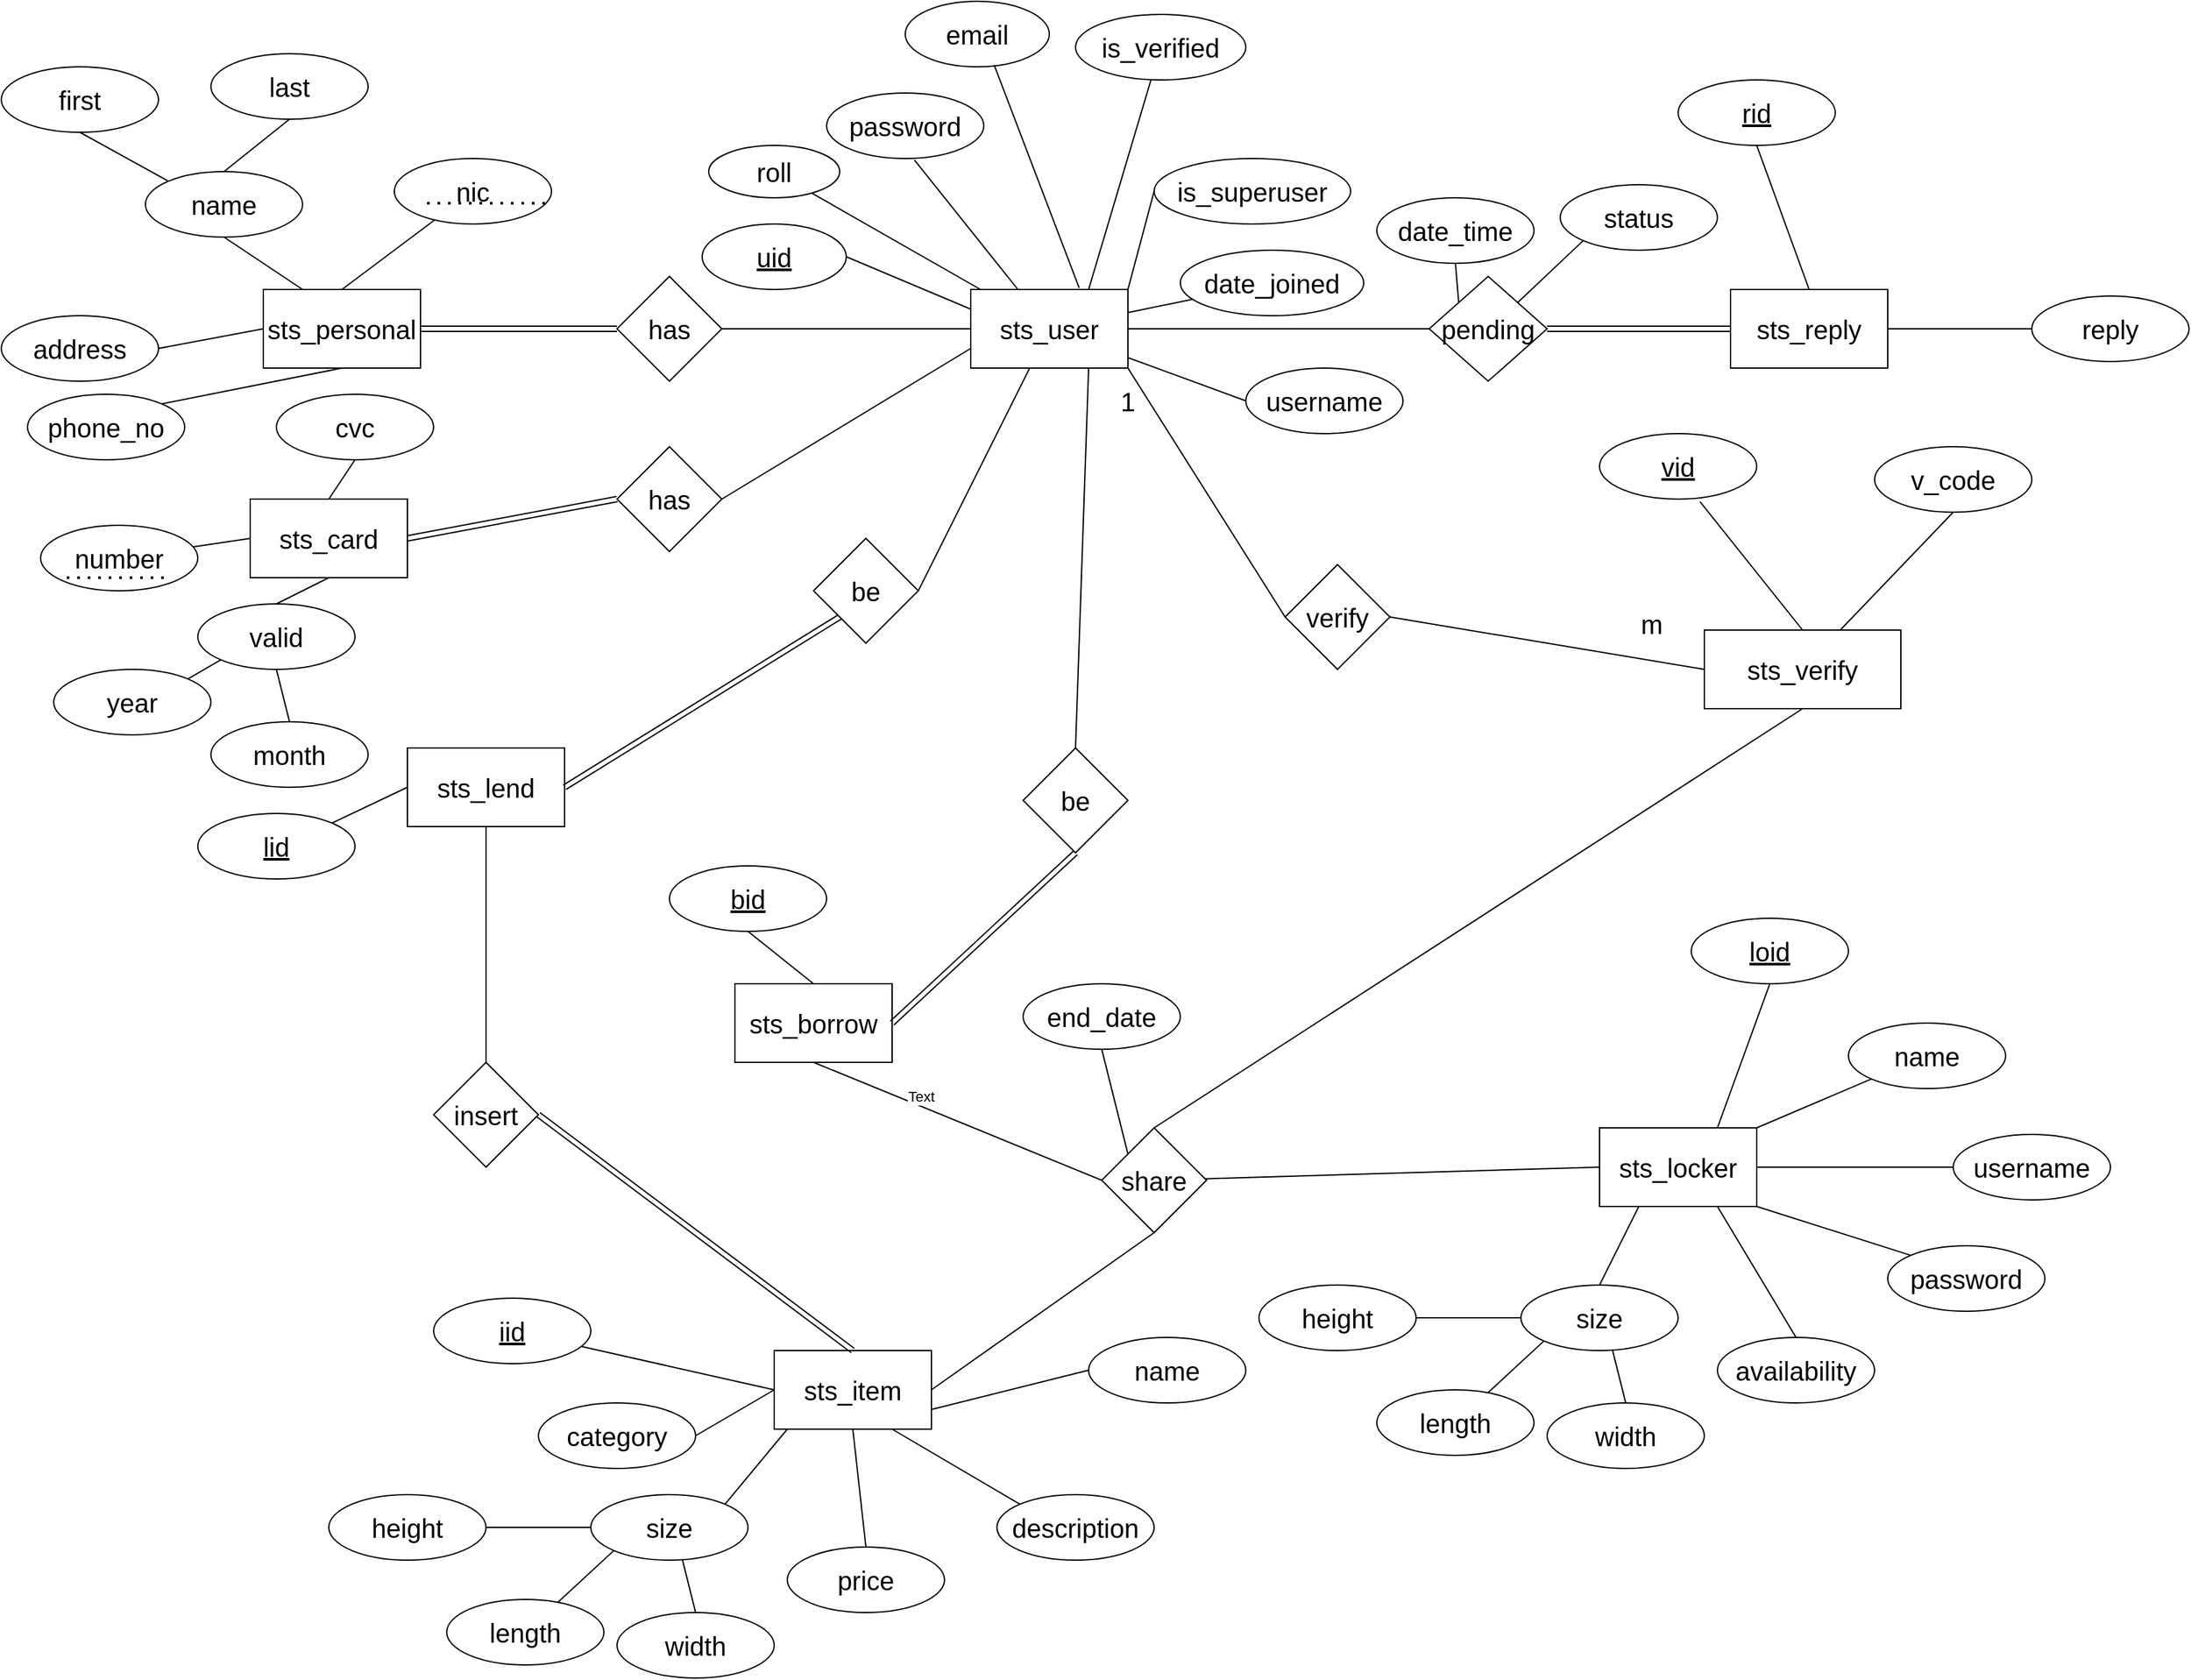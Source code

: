 <mxfile>
    <diagram id="WOlG6YnrC1dtrCcvylxX" name="ER">
        <mxGraphModel dx="2822" dy="1142" grid="1" gridSize="10" guides="1" tooltips="1" connect="1" arrows="1" fold="1" page="1" pageScale="1" pageWidth="850" pageHeight="1100" math="0" shadow="0">
            <root>
                <mxCell id="0"/>
                <mxCell id="1" parent="0"/>
                <mxCell id="2" value="&lt;font style=&quot;font-size: 20px;&quot;&gt;sts_user&lt;/font&gt;" style="rounded=0;whiteSpace=wrap;html=1;" parent="1" vertex="1">
                    <mxGeometry x="370" y="220" width="120" height="60" as="geometry"/>
                </mxCell>
                <mxCell id="3" value="password" style="ellipse;whiteSpace=wrap;html=1;fontSize=20;" parent="1" vertex="1">
                    <mxGeometry x="260" y="70" width="120" height="50" as="geometry"/>
                </mxCell>
                <mxCell id="4" value="is_superuser" style="ellipse;whiteSpace=wrap;html=1;fontSize=20;" parent="1" vertex="1">
                    <mxGeometry x="510" y="120" width="150" height="50" as="geometry"/>
                </mxCell>
                <mxCell id="5" value="email" style="ellipse;whiteSpace=wrap;html=1;fontSize=20;" parent="1" vertex="1">
                    <mxGeometry x="320" width="110" height="50" as="geometry"/>
                </mxCell>
                <mxCell id="6" value="&lt;u&gt;uid&lt;/u&gt;" style="ellipse;whiteSpace=wrap;html=1;fontSize=20;" parent="1" vertex="1">
                    <mxGeometry x="165" y="170" width="110" height="50" as="geometry"/>
                </mxCell>
                <mxCell id="7" value="is_verified" style="ellipse;whiteSpace=wrap;html=1;fontSize=20;" parent="1" vertex="1">
                    <mxGeometry x="450" y="10" width="130" height="50" as="geometry"/>
                </mxCell>
                <mxCell id="8" value="roll" style="ellipse;whiteSpace=wrap;html=1;fontSize=20;" parent="1" vertex="1">
                    <mxGeometry x="170" y="110" width="100" height="40" as="geometry"/>
                </mxCell>
                <mxCell id="9" value="date_joined" style="ellipse;whiteSpace=wrap;html=1;fontSize=20;" parent="1" vertex="1">
                    <mxGeometry x="530" y="190" width="140" height="50" as="geometry"/>
                </mxCell>
                <mxCell id="15" value="" style="endArrow=none;html=1;fontSize=20;exitX=1;exitY=0.5;exitDx=0;exitDy=0;entryX=0;entryY=0.25;entryDx=0;entryDy=0;" parent="1" source="6" target="2" edge="1">
                    <mxGeometry width="50" height="50" relative="1" as="geometry">
                        <mxPoint x="290" y="270" as="sourcePoint"/>
                        <mxPoint x="340" y="220" as="targetPoint"/>
                    </mxGeometry>
                </mxCell>
                <mxCell id="16" value="" style="endArrow=none;html=1;fontSize=20;" parent="1" source="8" target="2" edge="1">
                    <mxGeometry width="50" height="50" relative="1" as="geometry">
                        <mxPoint x="290" y="270" as="sourcePoint"/>
                        <mxPoint x="340" y="220" as="targetPoint"/>
                    </mxGeometry>
                </mxCell>
                <mxCell id="17" value="" style="endArrow=none;html=1;fontSize=20;exitX=0.559;exitY=1.024;exitDx=0;exitDy=0;exitPerimeter=0;" parent="1" source="3" target="2" edge="1">
                    <mxGeometry width="50" height="50" relative="1" as="geometry">
                        <mxPoint x="340" y="160" as="sourcePoint"/>
                        <mxPoint x="340" y="220" as="targetPoint"/>
                    </mxGeometry>
                </mxCell>
                <mxCell id="18" value="" style="endArrow=none;html=1;fontSize=20;exitX=0;exitY=0.5;exitDx=0;exitDy=0;entryX=1;entryY=0;entryDx=0;entryDy=0;" parent="1" source="4" target="2" edge="1">
                    <mxGeometry width="50" height="50" relative="1" as="geometry">
                        <mxPoint x="357.08" y="141.2" as="sourcePoint"/>
                        <mxPoint x="419.061" y="230" as="targetPoint"/>
                    </mxGeometry>
                </mxCell>
                <mxCell id="19" value="" style="endArrow=none;html=1;fontSize=20;entryX=0.75;entryY=0;entryDx=0;entryDy=0;" parent="1" source="7" target="2" edge="1">
                    <mxGeometry width="50" height="50" relative="1" as="geometry">
                        <mxPoint x="367.08" y="151.2" as="sourcePoint"/>
                        <mxPoint x="429.061" y="240" as="targetPoint"/>
                    </mxGeometry>
                </mxCell>
                <mxCell id="20" value="" style="endArrow=none;html=1;fontSize=20;exitX=0.69;exitY=-0.02;exitDx=0;exitDy=0;exitPerimeter=0;entryX=0.618;entryY=0.976;entryDx=0;entryDy=0;entryPerimeter=0;" parent="1" source="2" target="5" edge="1">
                    <mxGeometry width="50" height="50" relative="1" as="geometry">
                        <mxPoint x="377.08" y="161.2" as="sourcePoint"/>
                        <mxPoint x="439.061" y="250" as="targetPoint"/>
                    </mxGeometry>
                </mxCell>
                <mxCell id="21" value="" style="endArrow=none;html=1;fontSize=20;" parent="1" source="2" target="9" edge="1">
                    <mxGeometry width="50" height="50" relative="1" as="geometry">
                        <mxPoint x="290" y="270" as="sourcePoint"/>
                        <mxPoint x="340" y="220" as="targetPoint"/>
                    </mxGeometry>
                </mxCell>
                <mxCell id="22" value="&lt;font style=&quot;font-size: 20px;&quot;&gt;sts_item&lt;/font&gt;" style="rounded=0;whiteSpace=wrap;html=1;" parent="1" vertex="1">
                    <mxGeometry x="220" y="1030" width="120" height="60" as="geometry"/>
                </mxCell>
                <mxCell id="23" value="&lt;font style=&quot;font-size: 20px;&quot;&gt;sts_card&lt;/font&gt;" style="rounded=0;whiteSpace=wrap;html=1;" parent="1" vertex="1">
                    <mxGeometry x="-180" y="380" width="120" height="60" as="geometry"/>
                </mxCell>
                <mxCell id="24" value="&lt;font style=&quot;font-size: 20px;&quot;&gt;sts_personal&lt;/font&gt;" style="rounded=0;whiteSpace=wrap;html=1;" parent="1" vertex="1">
                    <mxGeometry x="-170" y="220" width="120" height="60" as="geometry"/>
                </mxCell>
                <mxCell id="25" value="&lt;font style=&quot;font-size: 20px;&quot;&gt;sts_lend&lt;/font&gt;" style="rounded=0;whiteSpace=wrap;html=1;" parent="1" vertex="1">
                    <mxGeometry x="-60" y="570" width="120" height="60" as="geometry"/>
                </mxCell>
                <mxCell id="26" value="&lt;font style=&quot;font-size: 20px;&quot;&gt;sts_borrow&lt;/font&gt;" style="rounded=0;whiteSpace=wrap;html=1;" parent="1" vertex="1">
                    <mxGeometry x="190" y="750" width="120" height="60" as="geometry"/>
                </mxCell>
                <mxCell id="27" value="has" style="rhombus;whiteSpace=wrap;html=1;fontSize=20;" parent="1" vertex="1">
                    <mxGeometry x="100" y="210" width="80" height="80" as="geometry"/>
                </mxCell>
                <mxCell id="28" value="has" style="rhombus;whiteSpace=wrap;html=1;fontSize=20;" parent="1" vertex="1">
                    <mxGeometry x="100" y="340" width="80" height="80" as="geometry"/>
                </mxCell>
                <mxCell id="30" value="" style="endArrow=none;html=1;fontSize=20;entryX=0;entryY=0.5;entryDx=0;entryDy=0;exitX=1;exitY=0.5;exitDx=0;exitDy=0;" parent="1" source="27" target="2" edge="1">
                    <mxGeometry width="50" height="50" relative="1" as="geometry">
                        <mxPoint x="250" y="360" as="sourcePoint"/>
                        <mxPoint x="300" y="310" as="targetPoint"/>
                    </mxGeometry>
                </mxCell>
                <mxCell id="31" value="" style="endArrow=none;html=1;fontSize=20;entryX=0;entryY=0.75;entryDx=0;entryDy=0;exitX=1;exitY=0.5;exitDx=0;exitDy=0;" parent="1" source="28" target="2" edge="1">
                    <mxGeometry width="50" height="50" relative="1" as="geometry">
                        <mxPoint x="240" y="370" as="sourcePoint"/>
                        <mxPoint x="290" y="320" as="targetPoint"/>
                    </mxGeometry>
                </mxCell>
                <mxCell id="32" value="" style="shape=link;html=1;fontSize=20;exitX=1;exitY=0.5;exitDx=0;exitDy=0;entryX=0;entryY=0.5;entryDx=0;entryDy=0;" parent="1" source="24" target="27" edge="1">
                    <mxGeometry width="100" relative="1" as="geometry">
                        <mxPoint x="220" y="340" as="sourcePoint"/>
                        <mxPoint x="320" y="340" as="targetPoint"/>
                    </mxGeometry>
                </mxCell>
                <mxCell id="33" value="" style="shape=link;html=1;fontSize=20;exitX=1;exitY=0.5;exitDx=0;exitDy=0;entryX=0;entryY=0.5;entryDx=0;entryDy=0;" parent="1" source="23" target="28" edge="1">
                    <mxGeometry width="100" relative="1" as="geometry">
                        <mxPoint x="220" y="340" as="sourcePoint"/>
                        <mxPoint x="320" y="340" as="targetPoint"/>
                    </mxGeometry>
                </mxCell>
                <mxCell id="34" value="&lt;font style=&quot;font-size: 20px;&quot;&gt;sts_locker&lt;/font&gt;" style="rounded=0;whiteSpace=wrap;html=1;" parent="1" vertex="1">
                    <mxGeometry x="850" y="860" width="120" height="60" as="geometry"/>
                </mxCell>
                <mxCell id="35" value="&lt;font style=&quot;font-size: 20px;&quot;&gt;sts_reply&lt;/font&gt;" style="rounded=0;whiteSpace=wrap;html=1;" parent="1" vertex="1">
                    <mxGeometry x="950" y="220" width="120" height="60" as="geometry"/>
                </mxCell>
                <mxCell id="36" value="pending" style="rhombus;whiteSpace=wrap;html=1;fontSize=20;" parent="1" vertex="1">
                    <mxGeometry x="720" y="210" width="90" height="80" as="geometry"/>
                </mxCell>
                <mxCell id="38" value="" style="endArrow=none;html=1;fontSize=20;entryX=0;entryY=0.5;entryDx=0;entryDy=0;" parent="1" source="2" target="36" edge="1">
                    <mxGeometry width="50" height="50" relative="1" as="geometry">
                        <mxPoint x="770" y="450" as="sourcePoint"/>
                        <mxPoint x="820" y="400" as="targetPoint"/>
                    </mxGeometry>
                </mxCell>
                <mxCell id="41" value="&lt;u&gt;iid&lt;/u&gt;" style="ellipse;whiteSpace=wrap;html=1;fontSize=20;" parent="1" vertex="1">
                    <mxGeometry x="-40" y="990" width="120" height="50" as="geometry"/>
                </mxCell>
                <mxCell id="42" value="&lt;u&gt;bid&lt;/u&gt;" style="ellipse;whiteSpace=wrap;html=1;fontSize=20;" parent="1" vertex="1">
                    <mxGeometry x="140" y="660" width="120" height="50" as="geometry"/>
                </mxCell>
                <mxCell id="43" value="&lt;u&gt;lid&lt;/u&gt;" style="ellipse;whiteSpace=wrap;html=1;fontSize=20;" parent="1" vertex="1">
                    <mxGeometry x="-220" y="620" width="120" height="50" as="geometry"/>
                </mxCell>
                <mxCell id="45" value="" style="endArrow=none;html=1;fontSize=20;entryX=0.5;entryY=0;entryDx=0;entryDy=0;exitX=0.5;exitY=1;exitDx=0;exitDy=0;" parent="1" source="42" target="26" edge="1">
                    <mxGeometry width="50" height="50" relative="1" as="geometry">
                        <mxPoint x="130" y="640" as="sourcePoint"/>
                        <mxPoint x="180" y="590" as="targetPoint"/>
                    </mxGeometry>
                </mxCell>
                <mxCell id="46" value="" style="endArrow=none;html=1;fontSize=20;exitX=1;exitY=0;exitDx=0;exitDy=0;entryX=0;entryY=0.5;entryDx=0;entryDy=0;" parent="1" source="43" target="25" edge="1">
                    <mxGeometry width="50" height="50" relative="1" as="geometry">
                        <mxPoint x="130" y="640" as="sourcePoint"/>
                        <mxPoint x="180" y="590" as="targetPoint"/>
                    </mxGeometry>
                </mxCell>
                <mxCell id="47" value="" style="endArrow=none;html=1;fontSize=20;entryX=0;entryY=0.5;entryDx=0;entryDy=0;" parent="1" source="41" target="22" edge="1">
                    <mxGeometry width="50" height="50" relative="1" as="geometry">
                        <mxPoint x="-130" y="874" as="sourcePoint"/>
                        <mxPoint x="180" y="600" as="targetPoint"/>
                    </mxGeometry>
                </mxCell>
                <mxCell id="48" value="be" style="rhombus;whiteSpace=wrap;html=1;fontSize=20;" parent="1" vertex="1">
                    <mxGeometry x="250" y="410" width="80" height="80" as="geometry"/>
                </mxCell>
                <mxCell id="49" value="" style="endArrow=none;html=1;fontSize=20;exitX=1;exitY=0.5;exitDx=0;exitDy=0;" parent="1" source="48" target="2" edge="1">
                    <mxGeometry width="50" height="50" relative="1" as="geometry">
                        <mxPoint x="380" y="510" as="sourcePoint"/>
                        <mxPoint x="430" y="460" as="targetPoint"/>
                    </mxGeometry>
                </mxCell>
                <mxCell id="50" value="" style="shape=link;html=1;fontSize=20;entryX=0;entryY=1;entryDx=0;entryDy=0;exitX=1;exitY=0.5;exitDx=0;exitDy=0;" parent="1" source="25" target="48" edge="1">
                    <mxGeometry width="100" relative="1" as="geometry">
                        <mxPoint x="70" y="590" as="sourcePoint"/>
                        <mxPoint x="450" y="480" as="targetPoint"/>
                    </mxGeometry>
                </mxCell>
                <mxCell id="51" value="username" style="ellipse;whiteSpace=wrap;html=1;fontSize=20;" parent="1" vertex="1">
                    <mxGeometry x="580" y="280" width="120" height="50" as="geometry"/>
                </mxCell>
                <mxCell id="53" value="be" style="rhombus;whiteSpace=wrap;html=1;fontSize=20;" parent="1" vertex="1">
                    <mxGeometry x="410" y="570" width="80" height="80" as="geometry"/>
                </mxCell>
                <mxCell id="54" value="" style="endArrow=none;html=1;fontSize=20;entryX=0.75;entryY=1;entryDx=0;entryDy=0;exitX=0.5;exitY=0;exitDx=0;exitDy=0;" parent="1" source="53" target="2" edge="1">
                    <mxGeometry width="50" height="50" relative="1" as="geometry">
                        <mxPoint x="380" y="500" as="sourcePoint"/>
                        <mxPoint x="430" y="450" as="targetPoint"/>
                    </mxGeometry>
                </mxCell>
                <mxCell id="55" value="" style="shape=link;html=1;fontSize=20;exitX=0.5;exitY=1;exitDx=0;exitDy=0;entryX=1;entryY=0.5;entryDx=0;entryDy=0;" parent="1" source="53" target="26" edge="1">
                    <mxGeometry width="100" relative="1" as="geometry">
                        <mxPoint x="350" y="470" as="sourcePoint"/>
                        <mxPoint x="450" y="880" as="targetPoint"/>
                    </mxGeometry>
                </mxCell>
                <mxCell id="56" value="insert" style="rhombus;whiteSpace=wrap;html=1;fontSize=20;" parent="1" vertex="1">
                    <mxGeometry x="-40" y="810" width="80" height="80" as="geometry"/>
                </mxCell>
                <mxCell id="57" value="" style="endArrow=none;html=1;fontSize=20;exitX=0.5;exitY=1;exitDx=0;exitDy=0;entryX=0.5;entryY=0;entryDx=0;entryDy=0;" parent="1" source="25" target="56" edge="1">
                    <mxGeometry width="50" height="50" relative="1" as="geometry">
                        <mxPoint x="640" y="950" as="sourcePoint"/>
                        <mxPoint x="690" y="900" as="targetPoint"/>
                    </mxGeometry>
                </mxCell>
                <mxCell id="58" value="" style="shape=link;html=1;fontSize=20;exitX=1;exitY=0.5;exitDx=0;exitDy=0;entryX=0.5;entryY=0;entryDx=0;entryDy=0;" parent="1" source="56" target="22" edge="1">
                    <mxGeometry width="100" relative="1" as="geometry">
                        <mxPoint x="610" y="930" as="sourcePoint"/>
                        <mxPoint x="710" y="930" as="targetPoint"/>
                    </mxGeometry>
                </mxCell>
                <mxCell id="59" value="share" style="rhombus;whiteSpace=wrap;html=1;fontSize=20;" parent="1" vertex="1">
                    <mxGeometry x="470" y="860" width="80" height="80" as="geometry"/>
                </mxCell>
                <mxCell id="60" value="" style="endArrow=none;html=1;fontSize=20;entryX=0;entryY=0.5;entryDx=0;entryDy=0;" parent="1" source="59" target="34" edge="1">
                    <mxGeometry width="50" height="50" relative="1" as="geometry">
                        <mxPoint x="640" y="860" as="sourcePoint"/>
                        <mxPoint x="690" y="810" as="targetPoint"/>
                    </mxGeometry>
                </mxCell>
                <mxCell id="61" value="" style="endArrow=none;html=1;fontSize=20;entryX=0.5;entryY=1;entryDx=0;entryDy=0;exitX=0;exitY=0.5;exitDx=0;exitDy=0;" parent="1" source="59" target="26" edge="1">
                    <mxGeometry width="50" height="50" relative="1" as="geometry">
                        <mxPoint x="640" y="860" as="sourcePoint"/>
                        <mxPoint x="690" y="810" as="targetPoint"/>
                    </mxGeometry>
                </mxCell>
                <mxCell id="156" value="Text" style="edgeLabel;html=1;align=center;verticalAlign=middle;resizable=0;points=[];" parent="61" vertex="1" connectable="0">
                    <mxGeometry x="0.276" y="-7" relative="1" as="geometry">
                        <mxPoint x="-1" as="offset"/>
                    </mxGeometry>
                </mxCell>
                <mxCell id="62" value="" style="endArrow=none;html=1;fontSize=20;exitX=1;exitY=0.5;exitDx=0;exitDy=0;" parent="1" source="22" edge="1">
                    <mxGeometry width="50" height="50" relative="1" as="geometry">
                        <mxPoint x="640" y="860" as="sourcePoint"/>
                        <mxPoint x="510" y="940" as="targetPoint"/>
                    </mxGeometry>
                </mxCell>
                <mxCell id="63" value="length" style="ellipse;whiteSpace=wrap;html=1;fontSize=20;" parent="1" vertex="1">
                    <mxGeometry x="-30" y="1220" width="120" height="50" as="geometry"/>
                </mxCell>
                <mxCell id="64" value="size" style="ellipse;whiteSpace=wrap;html=1;fontSize=20;" parent="1" vertex="1">
                    <mxGeometry x="80" y="1140" width="120" height="50" as="geometry"/>
                </mxCell>
                <mxCell id="65" value="price" style="ellipse;whiteSpace=wrap;html=1;fontSize=20;" parent="1" vertex="1">
                    <mxGeometry x="230" y="1180" width="120" height="50" as="geometry"/>
                </mxCell>
                <mxCell id="67" value="description" style="ellipse;whiteSpace=wrap;html=1;fontSize=20;" parent="1" vertex="1">
                    <mxGeometry x="390" y="1140" width="120" height="50" as="geometry"/>
                </mxCell>
                <mxCell id="68" value="category" style="ellipse;whiteSpace=wrap;html=1;fontSize=20;" parent="1" vertex="1">
                    <mxGeometry x="40" y="1070" width="120" height="50" as="geometry"/>
                </mxCell>
                <mxCell id="69" value="name" style="ellipse;whiteSpace=wrap;html=1;fontSize=20;" parent="1" vertex="1">
                    <mxGeometry x="460" y="1020" width="120" height="50" as="geometry"/>
                </mxCell>
                <mxCell id="71" value="height" style="ellipse;whiteSpace=wrap;html=1;fontSize=20;" parent="1" vertex="1">
                    <mxGeometry x="-120" y="1140" width="120" height="50" as="geometry"/>
                </mxCell>
                <mxCell id="72" value="width" style="ellipse;whiteSpace=wrap;html=1;fontSize=20;" parent="1" vertex="1">
                    <mxGeometry x="100" y="1230" width="120" height="50" as="geometry"/>
                </mxCell>
                <mxCell id="75" value="" style="endArrow=none;html=1;fontSize=20;exitX=1;exitY=0.75;exitDx=0;exitDy=0;" parent="1" source="22" edge="1">
                    <mxGeometry width="50" height="50" relative="1" as="geometry">
                        <mxPoint x="640" y="640" as="sourcePoint"/>
                        <mxPoint x="460" y="1045" as="targetPoint"/>
                    </mxGeometry>
                </mxCell>
                <mxCell id="76" value="" style="endArrow=none;html=1;fontSize=20;exitX=0.75;exitY=1;exitDx=0;exitDy=0;entryX=0;entryY=0;entryDx=0;entryDy=0;" parent="1" source="22" target="67" edge="1">
                    <mxGeometry width="50" height="50" relative="1" as="geometry">
                        <mxPoint x="640" y="1090" as="sourcePoint"/>
                        <mxPoint x="690" y="1040" as="targetPoint"/>
                    </mxGeometry>
                </mxCell>
                <mxCell id="77" value="" style="endArrow=none;html=1;fontSize=20;exitX=0.5;exitY=1;exitDx=0;exitDy=0;entryX=0.5;entryY=0;entryDx=0;entryDy=0;" parent="1" source="22" target="65" edge="1">
                    <mxGeometry width="50" height="50" relative="1" as="geometry">
                        <mxPoint x="640" y="1090" as="sourcePoint"/>
                        <mxPoint x="690" y="1040" as="targetPoint"/>
                    </mxGeometry>
                </mxCell>
                <mxCell id="78" value="" style="endArrow=none;html=1;fontSize=20;entryX=1;entryY=0;entryDx=0;entryDy=0;" parent="1" target="64" edge="1">
                    <mxGeometry width="50" height="50" relative="1" as="geometry">
                        <mxPoint x="230" y="1090" as="sourcePoint"/>
                        <mxPoint x="690" y="1040" as="targetPoint"/>
                    </mxGeometry>
                </mxCell>
                <mxCell id="79" value="" style="endArrow=none;html=1;fontSize=20;exitX=0;exitY=0.5;exitDx=0;exitDy=0;entryX=1;entryY=0.5;entryDx=0;entryDy=0;" parent="1" source="22" target="68" edge="1">
                    <mxGeometry width="50" height="50" relative="1" as="geometry">
                        <mxPoint x="640" y="1090" as="sourcePoint"/>
                        <mxPoint x="690" y="1040" as="targetPoint"/>
                    </mxGeometry>
                </mxCell>
                <mxCell id="80" value="" style="endArrow=none;html=1;fontSize=20;entryX=0;entryY=0.5;entryDx=0;entryDy=0;exitX=1;exitY=0.5;exitDx=0;exitDy=0;" parent="1" source="71" target="64" edge="1">
                    <mxGeometry width="50" height="50" relative="1" as="geometry">
                        <mxPoint x="-10" y="1160" as="sourcePoint"/>
                        <mxPoint x="690" y="1040" as="targetPoint"/>
                    </mxGeometry>
                </mxCell>
                <mxCell id="81" value="" style="endArrow=none;html=1;fontSize=20;entryX=0;entryY=1;entryDx=0;entryDy=0;" parent="1" source="63" target="64" edge="1">
                    <mxGeometry width="50" height="50" relative="1" as="geometry">
                        <mxPoint x="640" y="1090" as="sourcePoint"/>
                        <mxPoint x="690" y="1040" as="targetPoint"/>
                    </mxGeometry>
                </mxCell>
                <mxCell id="82" value="" style="endArrow=none;html=1;fontSize=20;exitX=0.5;exitY=0;exitDx=0;exitDy=0;" parent="1" source="72" edge="1">
                    <mxGeometry width="50" height="50" relative="1" as="geometry">
                        <mxPoint x="640" y="1090" as="sourcePoint"/>
                        <mxPoint x="150" y="1190" as="targetPoint"/>
                    </mxGeometry>
                </mxCell>
                <mxCell id="83" value="availability" style="ellipse;whiteSpace=wrap;html=1;fontSize=20;" parent="1" vertex="1">
                    <mxGeometry x="940" y="1020" width="120" height="50" as="geometry"/>
                </mxCell>
                <mxCell id="84" value="password" style="ellipse;whiteSpace=wrap;html=1;fontSize=20;" parent="1" vertex="1">
                    <mxGeometry x="1070" y="950" width="120" height="50" as="geometry"/>
                </mxCell>
                <mxCell id="85" value="username" style="ellipse;whiteSpace=wrap;html=1;fontSize=20;" parent="1" vertex="1">
                    <mxGeometry x="1120" y="865" width="120" height="50" as="geometry"/>
                </mxCell>
                <mxCell id="86" value="name" style="ellipse;whiteSpace=wrap;html=1;fontSize=20;" parent="1" vertex="1">
                    <mxGeometry x="1040" y="780" width="120" height="50" as="geometry"/>
                </mxCell>
                <mxCell id="87" value="&lt;u&gt;loid&lt;/u&gt;" style="ellipse;whiteSpace=wrap;html=1;fontSize=20;" parent="1" vertex="1">
                    <mxGeometry x="920" y="700" width="120" height="50" as="geometry"/>
                </mxCell>
                <mxCell id="92" value="" style="endArrow=none;html=1;fontSize=20;entryX=0;entryY=0.5;entryDx=0;entryDy=0;exitX=1;exitY=0.5;exitDx=0;exitDy=0;" parent="1" source="34" target="85" edge="1">
                    <mxGeometry width="50" height="50" relative="1" as="geometry">
                        <mxPoint x="640" y="860" as="sourcePoint"/>
                        <mxPoint x="690" y="810" as="targetPoint"/>
                    </mxGeometry>
                </mxCell>
                <mxCell id="93" value="" style="endArrow=none;html=1;fontSize=20;entryX=0.5;entryY=1;entryDx=0;entryDy=0;exitX=0.75;exitY=0;exitDx=0;exitDy=0;" parent="1" source="34" target="87" edge="1">
                    <mxGeometry width="50" height="50" relative="1" as="geometry">
                        <mxPoint x="640" y="860" as="sourcePoint"/>
                        <mxPoint x="690" y="810" as="targetPoint"/>
                    </mxGeometry>
                </mxCell>
                <mxCell id="94" value="" style="endArrow=none;html=1;fontSize=20;entryX=0;entryY=1;entryDx=0;entryDy=0;exitX=1;exitY=0;exitDx=0;exitDy=0;" parent="1" source="34" target="86" edge="1">
                    <mxGeometry width="50" height="50" relative="1" as="geometry">
                        <mxPoint x="640" y="860" as="sourcePoint"/>
                        <mxPoint x="690" y="810" as="targetPoint"/>
                    </mxGeometry>
                </mxCell>
                <mxCell id="95" value="" style="endArrow=none;html=1;fontSize=20;entryX=0;entryY=0;entryDx=0;entryDy=0;exitX=1;exitY=1;exitDx=0;exitDy=0;" parent="1" source="34" target="84" edge="1">
                    <mxGeometry width="50" height="50" relative="1" as="geometry">
                        <mxPoint x="980" y="958" as="sourcePoint"/>
                        <mxPoint x="690" y="810" as="targetPoint"/>
                    </mxGeometry>
                </mxCell>
                <mxCell id="96" value="" style="endArrow=none;html=1;fontSize=20;entryX=0.5;entryY=0;entryDx=0;entryDy=0;exitX=0.75;exitY=1;exitDx=0;exitDy=0;" parent="1" source="34" target="83" edge="1">
                    <mxGeometry width="50" height="50" relative="1" as="geometry">
                        <mxPoint x="640" y="860" as="sourcePoint"/>
                        <mxPoint x="690" y="810" as="targetPoint"/>
                    </mxGeometry>
                </mxCell>
                <mxCell id="97" value="length" style="ellipse;whiteSpace=wrap;html=1;fontSize=20;" parent="1" vertex="1">
                    <mxGeometry x="680" y="1060" width="120" height="50" as="geometry"/>
                </mxCell>
                <mxCell id="98" value="size" style="ellipse;whiteSpace=wrap;html=1;fontSize=20;" parent="1" vertex="1">
                    <mxGeometry x="790" y="980" width="120" height="50" as="geometry"/>
                </mxCell>
                <mxCell id="99" value="height" style="ellipse;whiteSpace=wrap;html=1;fontSize=20;" parent="1" vertex="1">
                    <mxGeometry x="590" y="980" width="120" height="50" as="geometry"/>
                </mxCell>
                <mxCell id="100" value="width" style="ellipse;whiteSpace=wrap;html=1;fontSize=20;" parent="1" vertex="1">
                    <mxGeometry x="810" y="1070" width="120" height="50" as="geometry"/>
                </mxCell>
                <mxCell id="101" value="" style="endArrow=none;html=1;fontSize=20;entryX=0;entryY=0.5;entryDx=0;entryDy=0;" parent="1" source="99" target="98" edge="1">
                    <mxGeometry width="50" height="50" relative="1" as="geometry">
                        <mxPoint x="1350" y="930" as="sourcePoint"/>
                        <mxPoint x="1400" y="880" as="targetPoint"/>
                    </mxGeometry>
                </mxCell>
                <mxCell id="102" value="" style="endArrow=none;html=1;fontSize=20;entryX=0;entryY=1;entryDx=0;entryDy=0;" parent="1" source="97" target="98" edge="1">
                    <mxGeometry width="50" height="50" relative="1" as="geometry">
                        <mxPoint x="1350" y="930" as="sourcePoint"/>
                        <mxPoint x="1400" y="880" as="targetPoint"/>
                    </mxGeometry>
                </mxCell>
                <mxCell id="103" value="" style="endArrow=none;html=1;fontSize=20;exitX=0.5;exitY=0;exitDx=0;exitDy=0;" parent="1" source="100" edge="1">
                    <mxGeometry width="50" height="50" relative="1" as="geometry">
                        <mxPoint x="1350" y="930" as="sourcePoint"/>
                        <mxPoint x="860" y="1030" as="targetPoint"/>
                    </mxGeometry>
                </mxCell>
                <mxCell id="104" value="" style="endArrow=none;html=1;fontSize=20;entryX=0.25;entryY=1;entryDx=0;entryDy=0;exitX=0.5;exitY=0;exitDx=0;exitDy=0;" parent="1" source="98" target="34" edge="1">
                    <mxGeometry width="50" height="50" relative="1" as="geometry">
                        <mxPoint x="450" y="1200" as="sourcePoint"/>
                        <mxPoint x="500" y="1150" as="targetPoint"/>
                    </mxGeometry>
                </mxCell>
                <mxCell id="105" value="" style="endArrow=none;html=1;fontSize=20;entryX=0;entryY=0.5;entryDx=0;entryDy=0;" parent="1" source="2" target="51" edge="1">
                    <mxGeometry width="50" height="50" relative="1" as="geometry">
                        <mxPoint x="680" y="290" as="sourcePoint"/>
                        <mxPoint x="730" y="240" as="targetPoint"/>
                    </mxGeometry>
                </mxCell>
                <mxCell id="106" value="address" style="ellipse;whiteSpace=wrap;html=1;fontSize=20;" parent="1" vertex="1">
                    <mxGeometry x="-370" y="240" width="120" height="50" as="geometry"/>
                </mxCell>
                <mxCell id="107" value="reply" style="ellipse;whiteSpace=wrap;html=1;fontSize=20;" parent="1" vertex="1">
                    <mxGeometry x="1180" y="225" width="120" height="50" as="geometry"/>
                </mxCell>
                <mxCell id="108" value="date_time" style="ellipse;whiteSpace=wrap;html=1;fontSize=20;" parent="1" vertex="1">
                    <mxGeometry x="680" y="150" width="120" height="50" as="geometry"/>
                </mxCell>
                <mxCell id="109" value="&lt;u&gt;rid&lt;/u&gt;" style="ellipse;whiteSpace=wrap;html=1;fontSize=20;" parent="1" vertex="1">
                    <mxGeometry x="910" y="60" width="120" height="50" as="geometry"/>
                </mxCell>
                <mxCell id="110" value="" style="endArrow=none;html=1;fontSize=20;entryX=0.5;entryY=1;entryDx=0;entryDy=0;exitX=0.5;exitY=0;exitDx=0;exitDy=0;" parent="1" source="35" target="109" edge="1">
                    <mxGeometry width="50" height="50" relative="1" as="geometry">
                        <mxPoint x="680" y="290" as="sourcePoint"/>
                        <mxPoint x="730" y="240" as="targetPoint"/>
                    </mxGeometry>
                </mxCell>
                <mxCell id="111" value="" style="endArrow=none;html=1;fontSize=20;entryX=0;entryY=0.5;entryDx=0;entryDy=0;" parent="1" source="35" target="107" edge="1">
                    <mxGeometry width="50" height="50" relative="1" as="geometry">
                        <mxPoint x="680" y="290" as="sourcePoint"/>
                        <mxPoint x="730" y="240" as="targetPoint"/>
                    </mxGeometry>
                </mxCell>
                <mxCell id="112" value="" style="endArrow=none;html=1;fontSize=20;entryX=0.5;entryY=1;entryDx=0;entryDy=0;exitX=0;exitY=0;exitDx=0;exitDy=0;" parent="1" source="36" target="108" edge="1">
                    <mxGeometry width="50" height="50" relative="1" as="geometry">
                        <mxPoint x="680" y="290" as="sourcePoint"/>
                        <mxPoint x="730" y="240" as="targetPoint"/>
                    </mxGeometry>
                </mxCell>
                <mxCell id="113" value="first" style="ellipse;whiteSpace=wrap;html=1;fontSize=20;" parent="1" vertex="1">
                    <mxGeometry x="-370" y="50" width="120" height="50" as="geometry"/>
                </mxCell>
                <mxCell id="114" value="last" style="ellipse;whiteSpace=wrap;html=1;fontSize=20;" parent="1" vertex="1">
                    <mxGeometry x="-210" y="40" width="120" height="50" as="geometry"/>
                </mxCell>
                <mxCell id="115" value="name" style="ellipse;whiteSpace=wrap;html=1;fontSize=20;" parent="1" vertex="1">
                    <mxGeometry x="-260" y="130" width="120" height="50" as="geometry"/>
                </mxCell>
                <mxCell id="117" value="" style="endArrow=none;dashed=1;html=1;dashPattern=1 3;strokeWidth=2;fontSize=20;startArrow=none;" parent="1" source="116" edge="1">
                    <mxGeometry width="50" height="50" relative="1" as="geometry">
                        <mxPoint x="-65" y="140" as="sourcePoint"/>
                        <mxPoint x="5" y="140" as="targetPoint"/>
                    </mxGeometry>
                </mxCell>
                <mxCell id="119" value="phone_no" style="ellipse;whiteSpace=wrap;html=1;fontSize=20;" parent="1" vertex="1">
                    <mxGeometry x="-350" y="300" width="120" height="50" as="geometry"/>
                </mxCell>
                <mxCell id="120" value="" style="endArrow=none;dashed=1;html=1;dashPattern=1 3;strokeWidth=2;fontSize=20;" parent="1" target="116" edge="1">
                    <mxGeometry width="50" height="50" relative="1" as="geometry">
                        <mxPoint x="-65" y="140" as="sourcePoint"/>
                        <mxPoint x="5" y="140" as="targetPoint"/>
                    </mxGeometry>
                </mxCell>
                <mxCell id="116" value="nic" style="ellipse;whiteSpace=wrap;html=1;fontSize=20;" parent="1" vertex="1">
                    <mxGeometry x="-70" y="120" width="120" height="50" as="geometry"/>
                </mxCell>
                <mxCell id="121" value="" style="endArrow=none;html=1;fontSize=20;exitX=0.5;exitY=0;exitDx=0;exitDy=0;" parent="1" source="24" target="116" edge="1">
                    <mxGeometry width="50" height="50" relative="1" as="geometry">
                        <mxPoint x="260" y="410" as="sourcePoint"/>
                        <mxPoint x="310" y="360" as="targetPoint"/>
                    </mxGeometry>
                </mxCell>
                <mxCell id="122" value="" style="endArrow=none;html=1;fontSize=20;entryX=0.5;entryY=1;entryDx=0;entryDy=0;exitX=0.25;exitY=0;exitDx=0;exitDy=0;" parent="1" source="24" target="115" edge="1">
                    <mxGeometry width="50" height="50" relative="1" as="geometry">
                        <mxPoint x="260" y="410" as="sourcePoint"/>
                        <mxPoint x="310" y="360" as="targetPoint"/>
                    </mxGeometry>
                </mxCell>
                <mxCell id="123" value="" style="endArrow=none;html=1;fontSize=20;entryX=0.5;entryY=1;entryDx=0;entryDy=0;exitX=0.5;exitY=0;exitDx=0;exitDy=0;" parent="1" source="115" target="114" edge="1">
                    <mxGeometry width="50" height="50" relative="1" as="geometry">
                        <mxPoint x="260" y="410" as="sourcePoint"/>
                        <mxPoint x="310" y="360" as="targetPoint"/>
                    </mxGeometry>
                </mxCell>
                <mxCell id="124" value="" style="endArrow=none;html=1;fontSize=20;entryX=0.5;entryY=1;entryDx=0;entryDy=0;exitX=0;exitY=0;exitDx=0;exitDy=0;" parent="1" source="115" target="113" edge="1">
                    <mxGeometry width="50" height="50" relative="1" as="geometry">
                        <mxPoint x="260" y="410" as="sourcePoint"/>
                        <mxPoint x="310" y="360" as="targetPoint"/>
                    </mxGeometry>
                </mxCell>
                <mxCell id="125" value="" style="endArrow=none;html=1;fontSize=20;entryX=1;entryY=0.5;entryDx=0;entryDy=0;exitX=0;exitY=0.5;exitDx=0;exitDy=0;" parent="1" source="24" target="106" edge="1">
                    <mxGeometry width="50" height="50" relative="1" as="geometry">
                        <mxPoint x="260" y="410" as="sourcePoint"/>
                        <mxPoint x="310" y="360" as="targetPoint"/>
                    </mxGeometry>
                </mxCell>
                <mxCell id="126" value="" style="endArrow=none;html=1;fontSize=20;entryX=1;entryY=0;entryDx=0;entryDy=0;exitX=0.5;exitY=1;exitDx=0;exitDy=0;" parent="1" source="24" target="119" edge="1">
                    <mxGeometry width="50" height="50" relative="1" as="geometry">
                        <mxPoint x="260" y="410" as="sourcePoint"/>
                        <mxPoint x="310" y="360" as="targetPoint"/>
                    </mxGeometry>
                </mxCell>
                <mxCell id="127" value="valid" style="ellipse;whiteSpace=wrap;html=1;fontSize=20;" parent="1" vertex="1">
                    <mxGeometry x="-220" y="460" width="120" height="50" as="geometry"/>
                </mxCell>
                <mxCell id="128" value="month" style="ellipse;whiteSpace=wrap;html=1;fontSize=20;" parent="1" vertex="1">
                    <mxGeometry x="-210" y="550" width="120" height="50" as="geometry"/>
                </mxCell>
                <mxCell id="129" value="year" style="ellipse;whiteSpace=wrap;html=1;fontSize=20;" parent="1" vertex="1">
                    <mxGeometry x="-330" y="510" width="120" height="50" as="geometry"/>
                </mxCell>
                <mxCell id="130" value="number" style="ellipse;whiteSpace=wrap;html=1;fontSize=20;" parent="1" vertex="1">
                    <mxGeometry x="-340" y="400" width="120" height="50" as="geometry"/>
                </mxCell>
                <mxCell id="131" value="" style="endArrow=none;dashed=1;html=1;dashPattern=1 3;strokeWidth=2;fontSize=20;" parent="1" edge="1">
                    <mxGeometry width="50" height="50" relative="1" as="geometry">
                        <mxPoint x="-320" y="440" as="sourcePoint"/>
                        <mxPoint x="-240" y="440" as="targetPoint"/>
                    </mxGeometry>
                </mxCell>
                <mxCell id="132" value="cvc" style="ellipse;whiteSpace=wrap;html=1;fontSize=20;" parent="1" vertex="1">
                    <mxGeometry x="-160" y="300" width="120" height="50" as="geometry"/>
                </mxCell>
                <mxCell id="133" value="" style="endArrow=none;html=1;fontSize=20;exitX=0.5;exitY=1;exitDx=0;exitDy=0;entryX=0.5;entryY=0;entryDx=0;entryDy=0;" parent="1" source="132" target="23" edge="1">
                    <mxGeometry width="50" height="50" relative="1" as="geometry">
                        <mxPoint x="100" y="430" as="sourcePoint"/>
                        <mxPoint x="150" y="380" as="targetPoint"/>
                    </mxGeometry>
                </mxCell>
                <mxCell id="134" value="" style="endArrow=none;html=1;fontSize=20;" parent="1" source="130" edge="1">
                    <mxGeometry width="50" height="50" relative="1" as="geometry">
                        <mxPoint x="100" y="430" as="sourcePoint"/>
                        <mxPoint x="-180" y="410" as="targetPoint"/>
                    </mxGeometry>
                </mxCell>
                <mxCell id="135" value="" style="endArrow=none;html=1;fontSize=20;exitX=0.5;exitY=1;exitDx=0;exitDy=0;entryX=0.5;entryY=0;entryDx=0;entryDy=0;" parent="1" source="23" target="127" edge="1">
                    <mxGeometry width="50" height="50" relative="1" as="geometry">
                        <mxPoint x="100" y="430" as="sourcePoint"/>
                        <mxPoint x="150" y="380" as="targetPoint"/>
                    </mxGeometry>
                </mxCell>
                <mxCell id="136" value="" style="endArrow=none;html=1;fontSize=20;exitX=0.5;exitY=1;exitDx=0;exitDy=0;entryX=0.5;entryY=0;entryDx=0;entryDy=0;" parent="1" source="127" target="128" edge="1">
                    <mxGeometry width="50" height="50" relative="1" as="geometry">
                        <mxPoint x="100" y="430" as="sourcePoint"/>
                        <mxPoint x="150" y="380" as="targetPoint"/>
                    </mxGeometry>
                </mxCell>
                <mxCell id="137" value="" style="endArrow=none;html=1;fontSize=20;exitX=0;exitY=1;exitDx=0;exitDy=0;entryX=1;entryY=0;entryDx=0;entryDy=0;" parent="1" source="127" target="129" edge="1">
                    <mxGeometry width="50" height="50" relative="1" as="geometry">
                        <mxPoint x="100" y="430" as="sourcePoint"/>
                        <mxPoint x="150" y="380" as="targetPoint"/>
                    </mxGeometry>
                </mxCell>
                <mxCell id="140" value="status" style="ellipse;whiteSpace=wrap;html=1;fontSize=20;" parent="1" vertex="1">
                    <mxGeometry x="820" y="140" width="120" height="50" as="geometry"/>
                </mxCell>
                <mxCell id="141" value="" style="endArrow=none;html=1;fontSize=20;entryX=0;entryY=1;entryDx=0;entryDy=0;exitX=1;exitY=0;exitDx=0;exitDy=0;" parent="1" source="36" target="140" edge="1">
                    <mxGeometry width="50" height="50" relative="1" as="geometry">
                        <mxPoint x="780" y="270" as="sourcePoint"/>
                        <mxPoint x="830" y="220" as="targetPoint"/>
                    </mxGeometry>
                </mxCell>
                <mxCell id="142" value="&lt;font style=&quot;font-size: 20px;&quot;&gt;sts_verify&lt;/font&gt;" style="rounded=0;whiteSpace=wrap;html=1;" parent="1" vertex="1">
                    <mxGeometry x="930" y="480" width="150" height="60" as="geometry"/>
                </mxCell>
                <mxCell id="143" value="&lt;u&gt;vid&lt;/u&gt;" style="ellipse;whiteSpace=wrap;html=1;fontSize=20;" parent="1" vertex="1">
                    <mxGeometry x="850" y="330" width="120" height="50" as="geometry"/>
                </mxCell>
                <mxCell id="144" value="v_code" style="ellipse;whiteSpace=wrap;html=1;fontSize=20;" parent="1" vertex="1">
                    <mxGeometry x="1060" y="340" width="120" height="50" as="geometry"/>
                </mxCell>
                <mxCell id="145" value="" style="endArrow=none;html=1;fontSize=20;entryX=0.639;entryY=1.038;entryDx=0;entryDy=0;entryPerimeter=0;exitX=0.5;exitY=0;exitDx=0;exitDy=0;" parent="1" source="142" target="143" edge="1">
                    <mxGeometry width="50" height="50" relative="1" as="geometry">
                        <mxPoint x="460" y="760" as="sourcePoint"/>
                        <mxPoint x="510" y="710" as="targetPoint"/>
                    </mxGeometry>
                </mxCell>
                <mxCell id="146" value="" style="endArrow=none;html=1;fontSize=20;entryX=0.5;entryY=1;entryDx=0;entryDy=0;" parent="1" source="142" target="144" edge="1">
                    <mxGeometry width="50" height="50" relative="1" as="geometry">
                        <mxPoint x="460" y="760" as="sourcePoint"/>
                        <mxPoint x="510" y="710" as="targetPoint"/>
                    </mxGeometry>
                </mxCell>
                <mxCell id="147" value="" style="endArrow=none;html=1;fontSize=20;entryX=0.5;entryY=1;entryDx=0;entryDy=0;exitX=0.5;exitY=0;exitDx=0;exitDy=0;" parent="1" source="59" target="142" edge="1">
                    <mxGeometry width="50" height="50" relative="1" as="geometry">
                        <mxPoint x="460" y="760" as="sourcePoint"/>
                        <mxPoint x="510" y="710" as="targetPoint"/>
                    </mxGeometry>
                </mxCell>
                <mxCell id="148" value="verify" style="rhombus;whiteSpace=wrap;html=1;fontSize=20;" parent="1" vertex="1">
                    <mxGeometry x="610" y="430" width="80" height="80" as="geometry"/>
                </mxCell>
                <mxCell id="149" value="" style="endArrow=none;html=1;fontSize=20;entryX=0;entryY=1;entryDx=0;entryDy=0;exitX=0;exitY=0.5;exitDx=0;exitDy=0;" parent="1" source="148" edge="1">
                    <mxGeometry width="50" height="50" relative="1" as="geometry">
                        <mxPoint x="460" y="570" as="sourcePoint"/>
                        <mxPoint x="490" y="280" as="targetPoint"/>
                    </mxGeometry>
                </mxCell>
                <mxCell id="150" value="" style="endArrow=none;html=1;fontSize=20;entryX=0;entryY=0.5;entryDx=0;entryDy=0;exitX=1;exitY=0.5;exitDx=0;exitDy=0;" parent="1" source="148" target="142" edge="1">
                    <mxGeometry width="50" height="50" relative="1" as="geometry">
                        <mxPoint x="460" y="570" as="sourcePoint"/>
                        <mxPoint x="510" y="520" as="targetPoint"/>
                    </mxGeometry>
                </mxCell>
                <mxCell id="151" value="1" style="text;html=1;strokeColor=none;fillColor=none;align=center;verticalAlign=middle;whiteSpace=wrap;rounded=0;fontSize=20;" parent="1" vertex="1">
                    <mxGeometry x="460" y="290" width="60" height="30" as="geometry"/>
                </mxCell>
                <mxCell id="152" value="m" style="text;html=1;strokeColor=none;fillColor=none;align=center;verticalAlign=middle;whiteSpace=wrap;rounded=0;fontSize=20;" parent="1" vertex="1">
                    <mxGeometry x="860" y="460" width="60" height="30" as="geometry"/>
                </mxCell>
                <mxCell id="154" value="" style="endArrow=none;dashed=1;html=1;dashPattern=1 3;strokeWidth=2;" parent="1" edge="1">
                    <mxGeometry width="50" height="50" relative="1" as="geometry">
                        <mxPoint x="-45" y="154.09" as="sourcePoint"/>
                        <mxPoint x="45" y="154.09" as="targetPoint"/>
                    </mxGeometry>
                </mxCell>
                <mxCell id="155" value="" style="shape=link;html=1;exitX=1;exitY=0.5;exitDx=0;exitDy=0;entryX=0;entryY=0.5;entryDx=0;entryDy=0;" parent="1" source="36" target="35" edge="1">
                    <mxGeometry width="100" relative="1" as="geometry">
                        <mxPoint x="790" y="180" as="sourcePoint"/>
                        <mxPoint x="890" y="180" as="targetPoint"/>
                    </mxGeometry>
                </mxCell>
                <mxCell id="157" value="end_date" style="ellipse;whiteSpace=wrap;html=1;fontSize=20;" vertex="1" parent="1">
                    <mxGeometry x="410" y="750" width="120" height="50" as="geometry"/>
                </mxCell>
                <mxCell id="158" value="" style="endArrow=none;html=1;entryX=0.5;entryY=1;entryDx=0;entryDy=0;exitX=0;exitY=0;exitDx=0;exitDy=0;" edge="1" parent="1" source="59" target="157">
                    <mxGeometry width="50" height="50" relative="1" as="geometry">
                        <mxPoint x="540" y="970" as="sourcePoint"/>
                        <mxPoint x="590" y="920" as="targetPoint"/>
                    </mxGeometry>
                </mxCell>
            </root>
        </mxGraphModel>
    </diagram>
</mxfile>